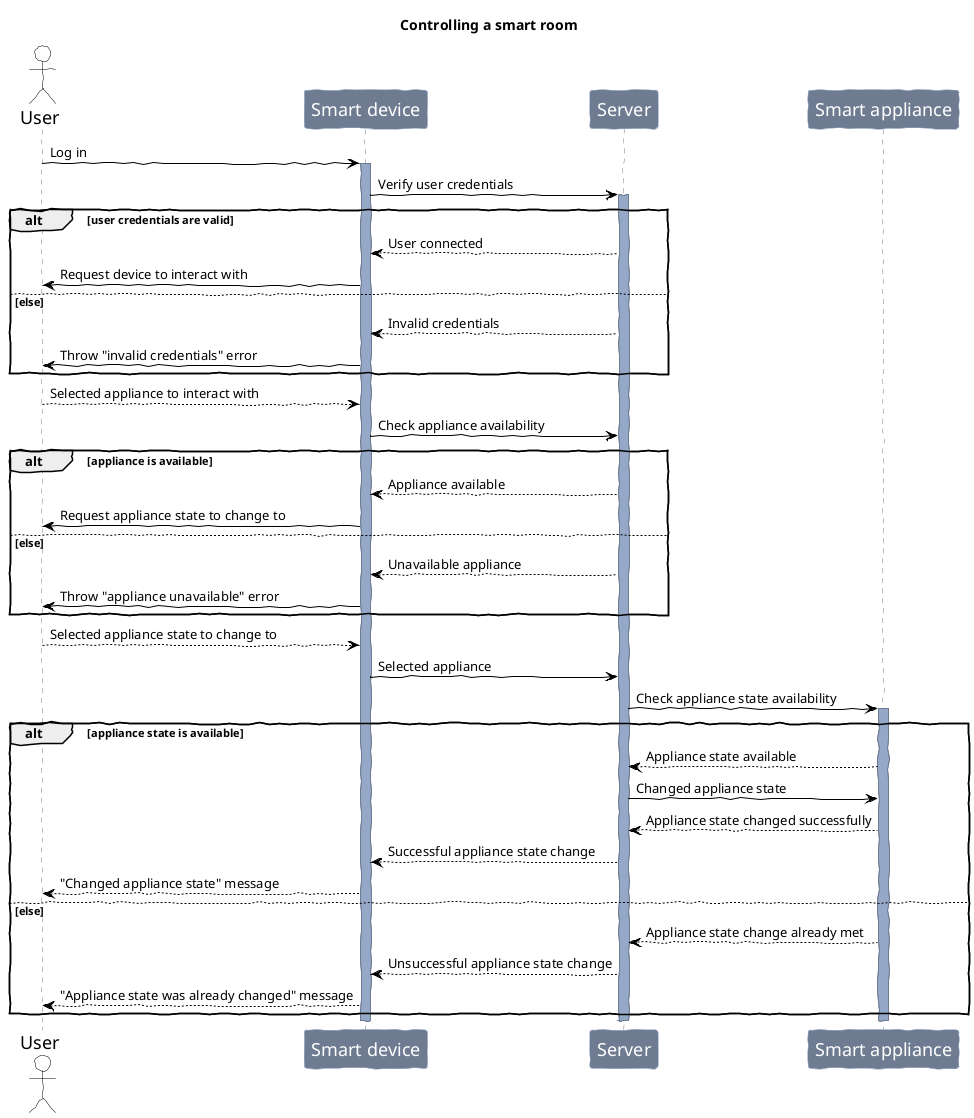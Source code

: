 @startuml

skinparam handwritten true
skinparam DefaultFontName xkcd script
skinparam packageStyle rectangle

skinparam sequence{
	ArrowColor #000000
	LifeLineBorderColor #6E7B91
	LifeLineBackgroundColor #96A8C8

	ParticipantBorderColor #96A8C8
	ParticipantBackgroundColor #6E7B91
	ParticipantFontSize 18
	ParticipantFontColor #FFFFFF

	ActorBorderColor #000000
	ActorBackgroundColor #FFFFFF
	ActorFontColor #000000
	ActorFontSize 18
}

title Controlling a smart room

actor "User" as user
participant "Smart device" as smartDevice
participant "Server" as server
participant "Smart appliance" as smartAppliance

user -> smartDevice : Log in
activate smartDevice

smartDevice -> server : Verify user credentials
activate server
alt user credentials are valid
	server --> smartDevice : User connected
	smartDevice -> user : Request device to interact with
else else
	server --> smartDevice : Invalid credentials
	smartDevice -> user : Throw "invalid credentials" error
end
user --> smartDevice : Selected appliance to interact with

smartDevice -> server : Check appliance availability
alt appliance is available
	server --> smartDevice : Appliance available
	smartDevice -> user : Request appliance state to change to
else else
	server --> smartDevice : Unavailable appliance
	smartDevice -> user : Throw "appliance unavailable" error
end
user --> smartDevice : Selected appliance state to change to

smartDevice -> server : Selected appliance
server -> smartAppliance : Check appliance state availability
activate smartAppliance
alt appliance state is available
	smartAppliance --> server : Appliance state available
	server -> smartAppliance : Changed appliance state
	smartAppliance --> server : Appliance state changed successfully
	server --> smartDevice : Successful appliance state change
	smartDevice --> user : "Changed appliance state" message
else else
	smartAppliance --> server : Appliance state change already met
	server --> smartDevice : Unsuccessful appliance state change
	smartDevice --> user : "Appliance state was already changed" message
end

deactivate smartAppliance
deactivate server
deactivate smartDevice

@enduml